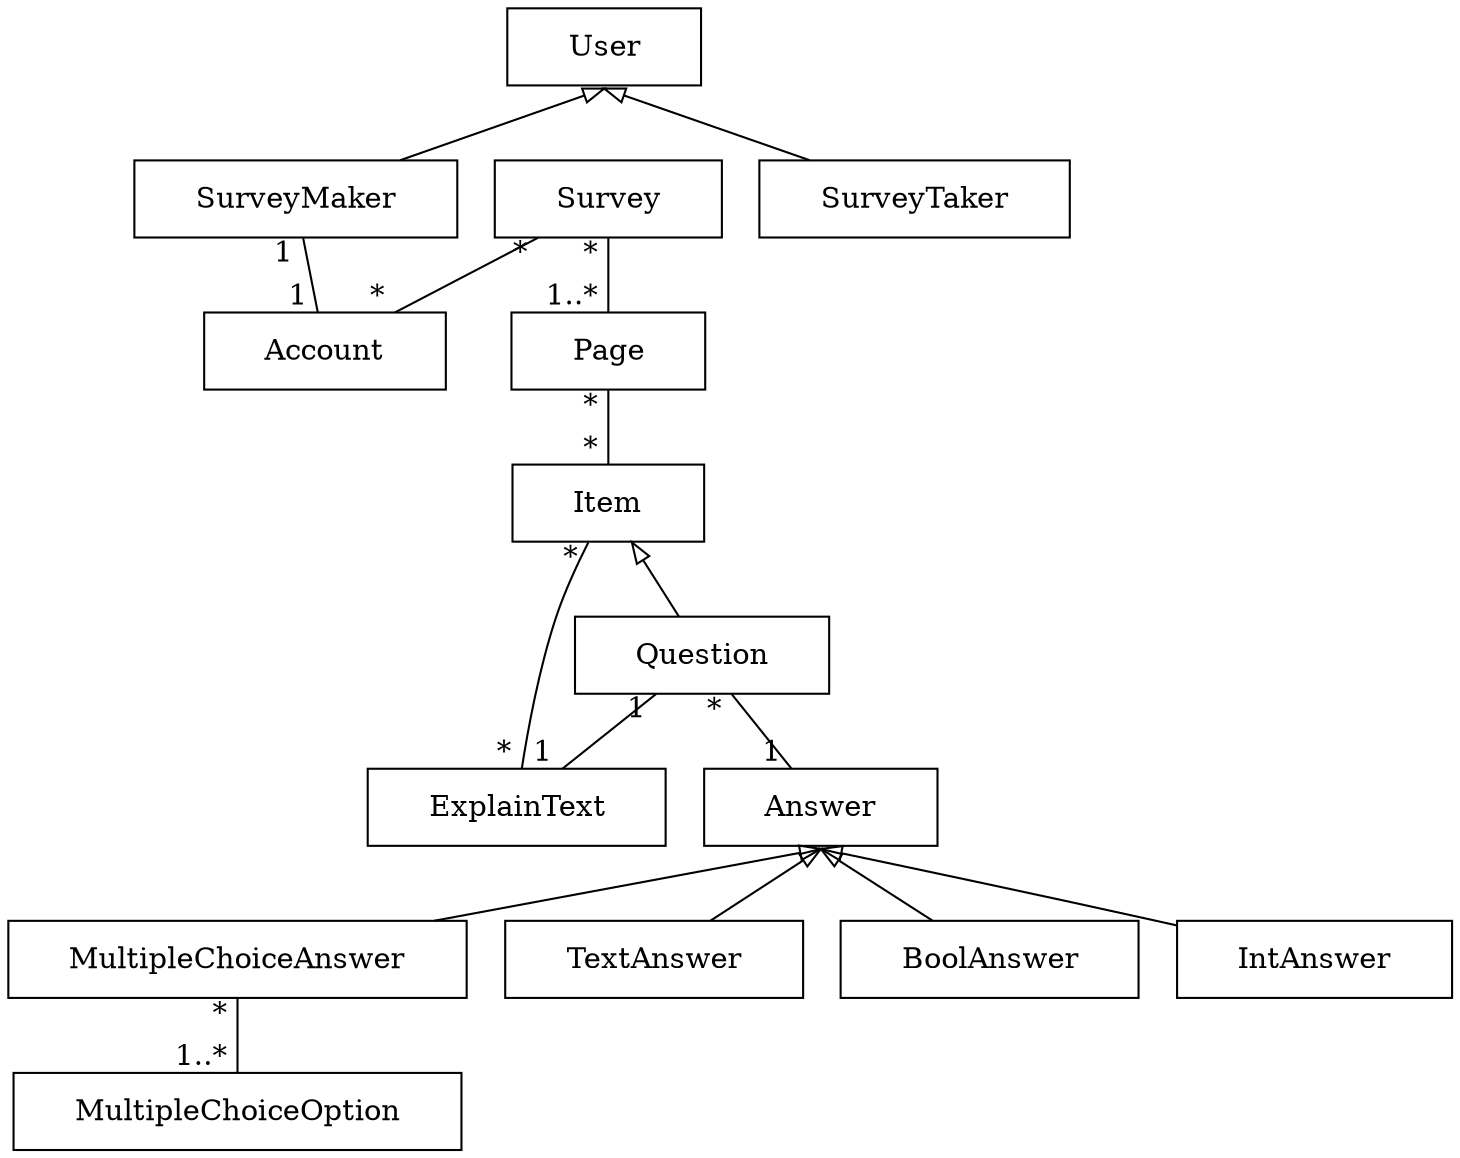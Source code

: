 // Code generated by Umple 1.22.0.5146

digraph "UML_DIAGRAM_SURVEY" {
  size="80,10"
  rankdir="BT"
  node [shape=record margin=0; href="javascript:Action.selectClass(&quot;\N&quot;);"];

  // Class: User
  "User" [shape=plaintext margin=0 label=<<table border="1" cellspacing="0" cellborder="0" cellpadding="10"><tr><td>    User    </td></tr></table>>,
   tooltip="class User
"];

  // Class: SurveyMaker
  "SurveyMaker" [shape=plaintext margin=0 label=<<table border="1" cellspacing="0" cellborder="0" cellpadding="10"><tr><td>    SurveyMaker    </td></tr></table>>,
   tooltip="class SurveyMaker
"];
  "SurveyMaker" -> "User" [arrowhead="empty"; samehead="gen"];


  // Class: SurveyTaker
  "SurveyTaker" [shape=plaintext margin=0 label=<<table border="1" cellspacing="0" cellborder="0" cellpadding="10"><tr><td>    SurveyTaker    </td></tr></table>>,
   tooltip="class SurveyTaker
"];
  "SurveyTaker" -> "User" [arrowhead="empty"; samehead="gen"];


  // Class: Account
  "Account" [shape=plaintext margin=0 label=<<table border="1" cellspacing="0" cellborder="0" cellpadding="10"><tr><td>    Account    </td></tr></table>>,
   tooltip="class Account
"];

  // Class: Survey
  "Survey" [shape=plaintext margin=0 label=<<table border="1" cellspacing="0" cellborder="0" cellpadding="10"><tr><td>    Survey    </td></tr></table>>,
   tooltip="class Survey
"];

  // Class: Item
  "Item" [shape=plaintext margin=0 label=<<table border="1" cellspacing="0" cellborder="0" cellpadding="10"><tr><td>    Item    </td></tr></table>>,
   tooltip="class Item
"];

  // Class: Page
  "Page" [shape=plaintext margin=0 label=<<table border="1" cellspacing="0" cellborder="0" cellpadding="10"><tr><td>    Page    </td></tr></table>>,
   tooltip="class Page
"];

  // Class: ExplainText
  "ExplainText" [shape=plaintext margin=0 label=<<table border="1" cellspacing="0" cellborder="0" cellpadding="10"><tr><td>    ExplainText    </td></tr></table>>,
   tooltip="class ExplainText
"];

  // Class: Answer
  "Answer" [shape=plaintext margin=0 label=<<table border="1" cellspacing="0" cellborder="0" cellpadding="10"><tr><td>    Answer    </td></tr></table>>,
   tooltip="class Answer
"];

  // Class: MultipleChoiceAnswer
  "MultipleChoiceAnswer" [shape=plaintext margin=0 label=<<table border="1" cellspacing="0" cellborder="0" cellpadding="10"><tr><td>    MultipleChoiceAnswer    </td></tr></table>>,
   tooltip="class MultipleChoiceAnswer
"];
  "MultipleChoiceAnswer" -> "Answer" [arrowhead="empty"; samehead="gen"];


  // Class: MultipleChoiceOption
  "MultipleChoiceOption" [shape=plaintext margin=0 label=<<table border="1" cellspacing="0" cellborder="0" cellpadding="10"><tr><td>    MultipleChoiceOption    </td></tr></table>>,
   tooltip="class MultipleChoiceOption
"];

  // Class: TextAnswer
  "TextAnswer" [shape=plaintext margin=0 label=<<table border="1" cellspacing="0" cellborder="0" cellpadding="10"><tr><td>    TextAnswer    </td></tr></table>>,
   tooltip="class TextAnswer
"];
  "TextAnswer" -> "Answer" [arrowhead="empty"; samehead="gen"];


  // Class: Question
  "Question" [shape=plaintext margin=0 label=<<table border="1" cellspacing="0" cellborder="0" cellpadding="10"><tr><td>    Question    </td></tr></table>>,
   tooltip="class Question
"];
  "Question" -> "Item" [arrowhead="empty"; samehead="gen"];


  // Class: BoolAnswer
  "BoolAnswer" [shape=plaintext margin=0 label=<<table border="1" cellspacing="0" cellborder="0" cellpadding="10"><tr><td>    BoolAnswer    </td></tr></table>>,
   tooltip="class BoolAnswer
"];
  "BoolAnswer" -> "Answer" [arrowhead="empty"; samehead="gen"];


  // Class: IntAnswer
  "IntAnswer" [shape=plaintext margin=0 label=<<table border="1" cellspacing="0" cellborder="0" cellpadding="10"><tr><td>    IntAnswer    </td></tr></table>>,
   tooltip="class IntAnswer
"];
  "IntAnswer" -> "Answer" [arrowhead="empty"; samehead="gen"];


  // All associations
  "Account" -> "SurveyMaker" [dir="none", taillabel="1 ", headlabel="1 ", tooltip="Account 1  -- 1  SurveyMaker"];
  "Account" -> "Survey" [dir="none", taillabel="* ", headlabel="* ", tooltip="Account *  -- *  Survey"];
  "Item" -> "Page" [dir="none", taillabel="* ", headlabel="* ", tooltip="Item *  -- *  Page"];
  "Page" -> "Survey" [dir="none", taillabel="1..* ", headlabel="* ", tooltip="Page 1..*  -- *  Survey"];
  "ExplainText" -> "Item" [dir="none", taillabel="* ", headlabel="* ", tooltip="ExplainText *  -- *  Item"];
  "ExplainText" -> "Question" [dir="none", taillabel="1 ", headlabel="1 ", tooltip="ExplainText 1  -- 1  Question"];
  "Answer" -> "Question" [dir="none", taillabel="1 ", headlabel="* ", tooltip="Answer 1  -- *  Question"];
  "MultipleChoiceOption" -> "MultipleChoiceAnswer" [dir="none", taillabel="1..* ", headlabel="* ", tooltip="MultipleChoiceOption 1..*  -- *  MultipleChoiceAnswer"];
}

